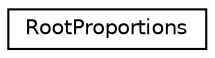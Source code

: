 digraph "Graphical Class Hierarchy"
{
 // LATEX_PDF_SIZE
  edge [fontname="Helvetica",fontsize="10",labelfontname="Helvetica",labelfontsize="10"];
  node [fontname="Helvetica",fontsize="10",shape=record];
  rankdir="LR";
  Node0 [label="RootProportions",height=0.2,width=0.4,color="black", fillcolor="white", style="filled",URL="$structmoja_1_1modules_1_1cbm_1_1RootProportions.html",tooltip=" "];
}
